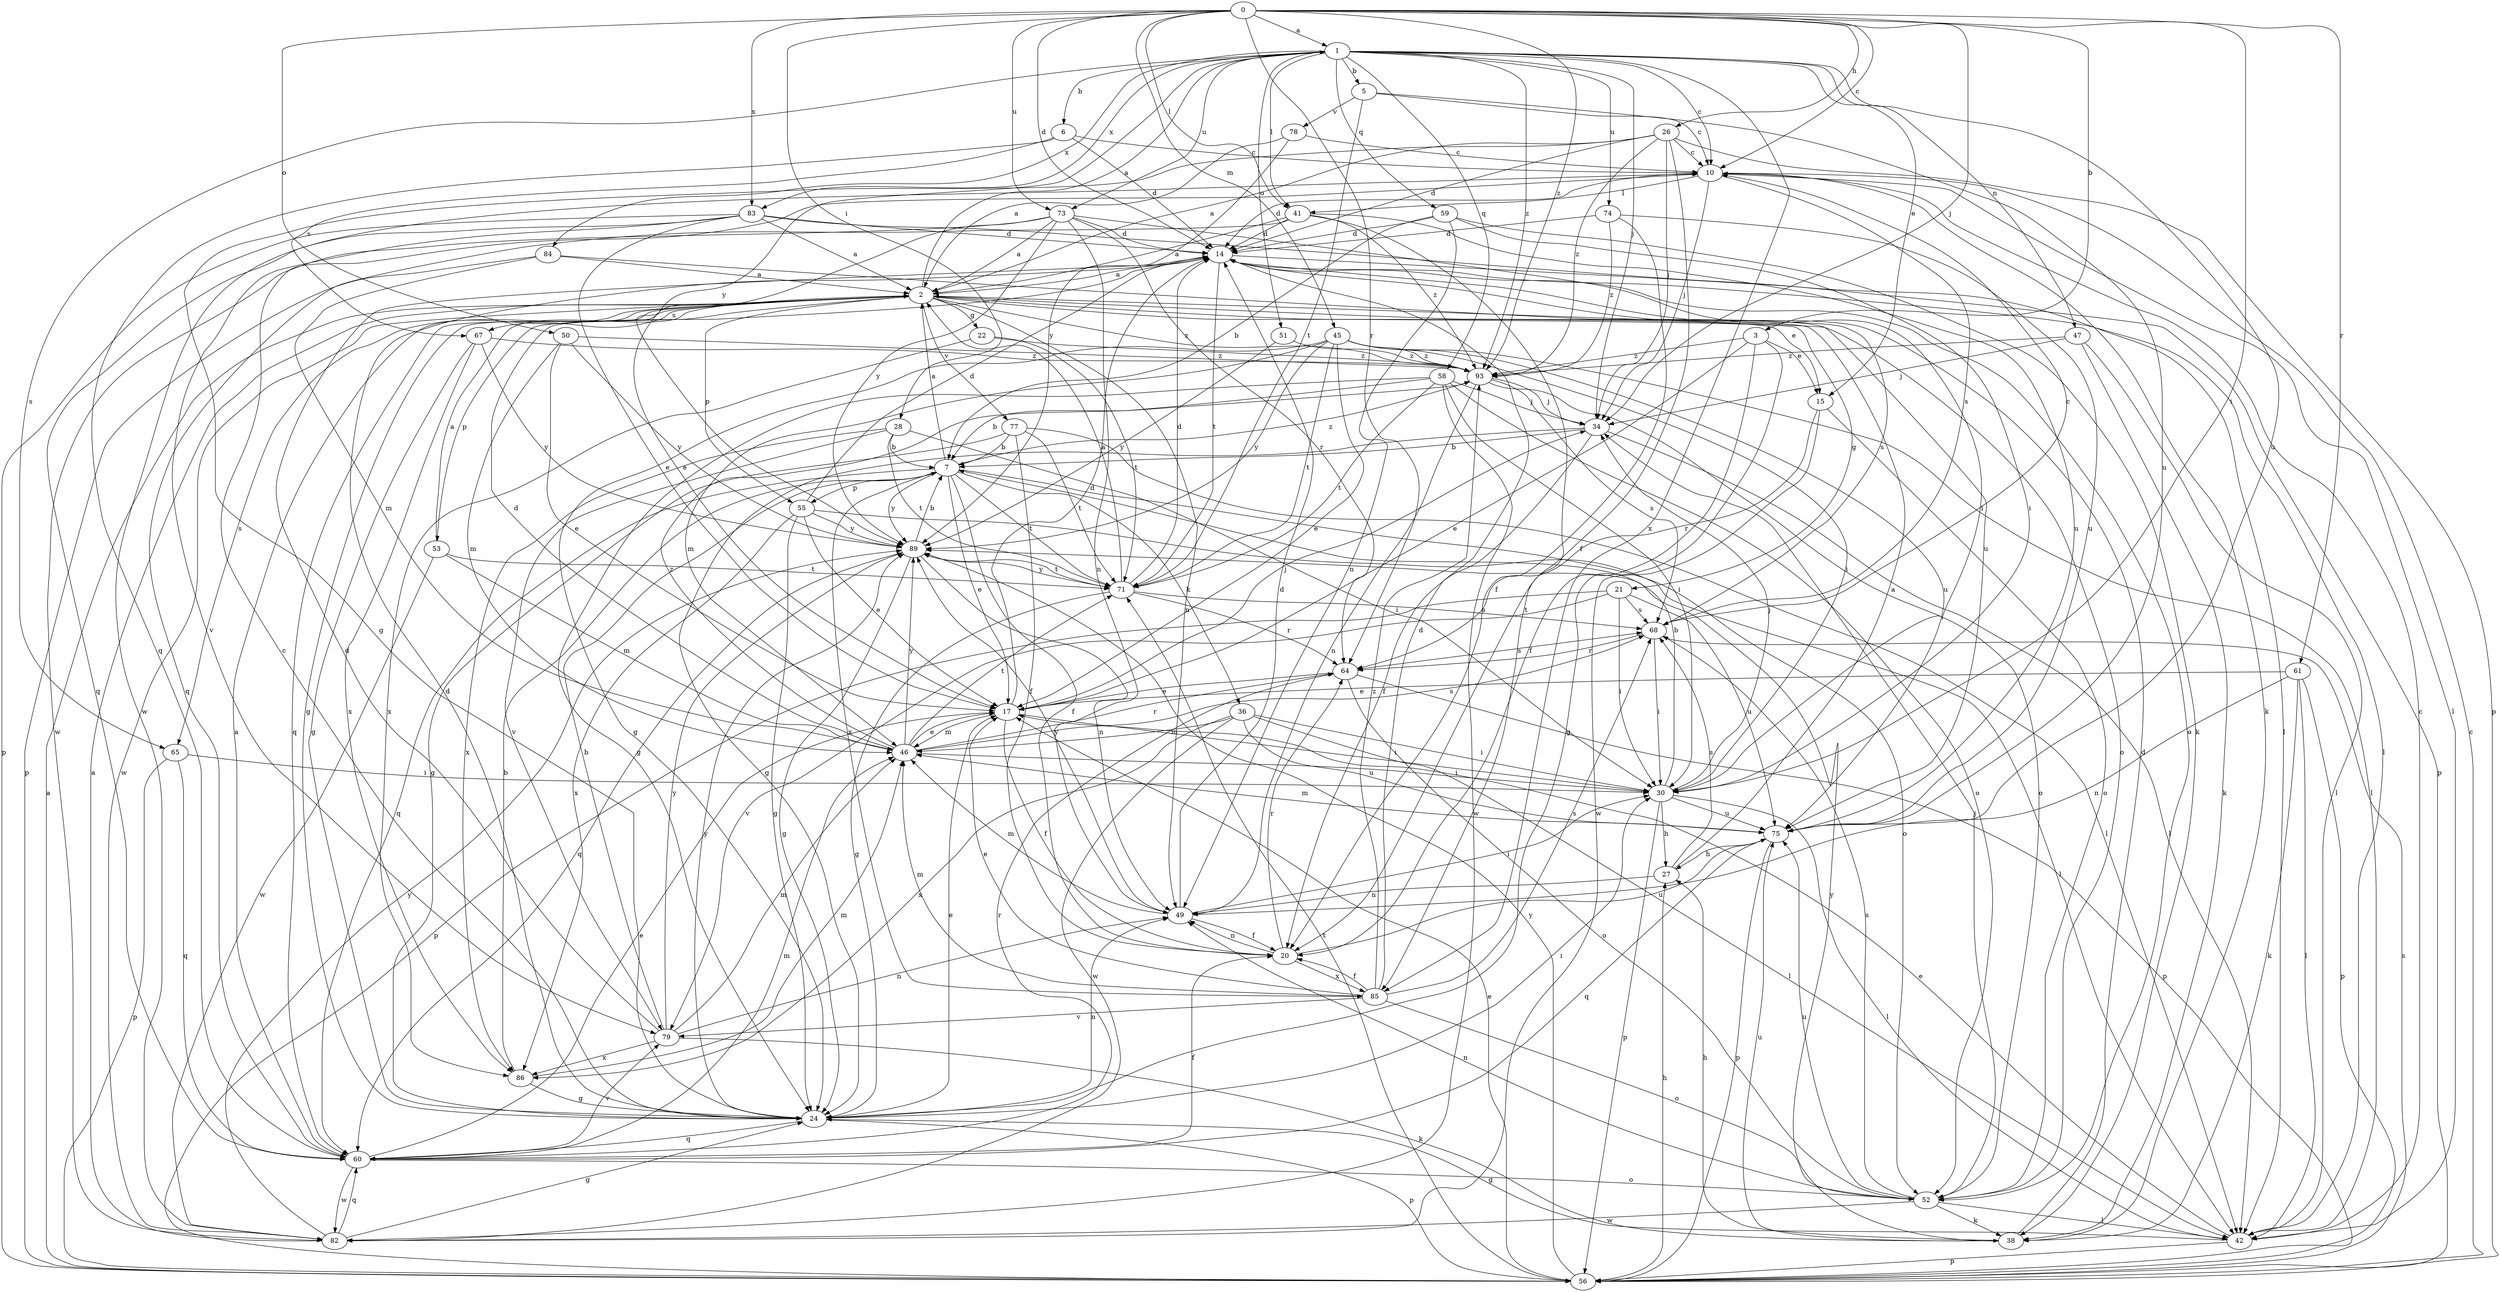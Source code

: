 strict digraph  {
0;
1;
2;
3;
5;
6;
7;
10;
14;
15;
17;
20;
21;
22;
24;
26;
27;
28;
30;
34;
36;
38;
41;
42;
45;
46;
47;
49;
50;
51;
52;
53;
55;
56;
58;
59;
60;
61;
64;
65;
67;
68;
71;
73;
74;
75;
77;
78;
79;
82;
83;
84;
85;
86;
89;
93;
0 -> 1  [label=a];
0 -> 3  [label=b];
0 -> 10  [label=c];
0 -> 14  [label=d];
0 -> 26  [label=h];
0 -> 28  [label=i];
0 -> 30  [label=i];
0 -> 34  [label=j];
0 -> 41  [label=l];
0 -> 45  [label=m];
0 -> 50  [label=o];
0 -> 61  [label=r];
0 -> 64  [label=r];
0 -> 73  [label=u];
0 -> 83  [label=x];
0 -> 93  [label=z];
1 -> 5  [label=b];
1 -> 6  [label=b];
1 -> 10  [label=c];
1 -> 15  [label=e];
1 -> 34  [label=j];
1 -> 41  [label=l];
1 -> 47  [label=n];
1 -> 51  [label=o];
1 -> 58  [label=q];
1 -> 59  [label=q];
1 -> 65  [label=s];
1 -> 73  [label=u];
1 -> 74  [label=u];
1 -> 75  [label=u];
1 -> 83  [label=x];
1 -> 84  [label=x];
1 -> 85  [label=x];
1 -> 89  [label=y];
1 -> 93  [label=z];
2 -> 1  [label=a];
2 -> 15  [label=e];
2 -> 21  [label=g];
2 -> 22  [label=g];
2 -> 24  [label=g];
2 -> 49  [label=n];
2 -> 52  [label=o];
2 -> 53  [label=p];
2 -> 55  [label=p];
2 -> 60  [label=q];
2 -> 65  [label=s];
2 -> 67  [label=s];
2 -> 77  [label=v];
2 -> 82  [label=w];
2 -> 93  [label=z];
3 -> 15  [label=e];
3 -> 17  [label=e];
3 -> 20  [label=f];
3 -> 24  [label=g];
3 -> 93  [label=z];
5 -> 10  [label=c];
5 -> 71  [label=t];
5 -> 75  [label=u];
5 -> 78  [label=v];
6 -> 10  [label=c];
6 -> 14  [label=d];
6 -> 60  [label=q];
6 -> 67  [label=s];
7 -> 2  [label=a];
7 -> 17  [label=e];
7 -> 20  [label=f];
7 -> 36  [label=k];
7 -> 52  [label=o];
7 -> 55  [label=p];
7 -> 60  [label=q];
7 -> 71  [label=t];
7 -> 85  [label=x];
7 -> 89  [label=y];
7 -> 93  [label=z];
10 -> 14  [label=d];
10 -> 34  [label=j];
10 -> 38  [label=k];
10 -> 41  [label=l];
10 -> 42  [label=l];
10 -> 68  [label=s];
10 -> 82  [label=w];
14 -> 2  [label=a];
14 -> 42  [label=l];
14 -> 52  [label=o];
14 -> 56  [label=p];
14 -> 68  [label=s];
14 -> 71  [label=t];
15 -> 52  [label=o];
15 -> 64  [label=r];
15 -> 82  [label=w];
17 -> 14  [label=d];
17 -> 20  [label=f];
17 -> 30  [label=i];
17 -> 34  [label=j];
17 -> 46  [label=m];
20 -> 49  [label=n];
20 -> 64  [label=r];
20 -> 75  [label=u];
20 -> 85  [label=x];
21 -> 30  [label=i];
21 -> 56  [label=p];
21 -> 68  [label=s];
21 -> 75  [label=u];
21 -> 79  [label=v];
22 -> 71  [label=t];
22 -> 86  [label=x];
22 -> 93  [label=z];
24 -> 10  [label=c];
24 -> 14  [label=d];
24 -> 17  [label=e];
24 -> 30  [label=i];
24 -> 49  [label=n];
24 -> 56  [label=p];
24 -> 60  [label=q];
24 -> 89  [label=y];
26 -> 2  [label=a];
26 -> 10  [label=c];
26 -> 14  [label=d];
26 -> 20  [label=f];
26 -> 24  [label=g];
26 -> 34  [label=j];
26 -> 56  [label=p];
26 -> 93  [label=z];
27 -> 2  [label=a];
27 -> 49  [label=n];
27 -> 68  [label=s];
28 -> 7  [label=b];
28 -> 30  [label=i];
28 -> 71  [label=t];
28 -> 79  [label=v];
28 -> 86  [label=x];
30 -> 7  [label=b];
30 -> 27  [label=h];
30 -> 34  [label=j];
30 -> 42  [label=l];
30 -> 56  [label=p];
30 -> 75  [label=u];
34 -> 7  [label=b];
34 -> 20  [label=f];
34 -> 24  [label=g];
34 -> 42  [label=l];
36 -> 30  [label=i];
36 -> 42  [label=l];
36 -> 46  [label=m];
36 -> 75  [label=u];
36 -> 82  [label=w];
36 -> 86  [label=x];
38 -> 14  [label=d];
38 -> 27  [label=h];
38 -> 75  [label=u];
38 -> 89  [label=y];
41 -> 2  [label=a];
41 -> 14  [label=d];
41 -> 60  [label=q];
41 -> 75  [label=u];
41 -> 93  [label=z];
41 -> 85  [label=t];
42 -> 10  [label=c];
42 -> 17  [label=e];
42 -> 24  [label=g];
42 -> 56  [label=p];
45 -> 17  [label=e];
45 -> 24  [label=g];
45 -> 30  [label=i];
45 -> 42  [label=l];
45 -> 46  [label=m];
45 -> 71  [label=t];
45 -> 75  [label=u];
45 -> 89  [label=y];
45 -> 93  [label=z];
46 -> 14  [label=d];
46 -> 17  [label=e];
46 -> 30  [label=i];
46 -> 64  [label=r];
46 -> 68  [label=s];
46 -> 71  [label=t];
46 -> 89  [label=y];
46 -> 93  [label=z];
47 -> 34  [label=j];
47 -> 38  [label=k];
47 -> 42  [label=l];
47 -> 93  [label=z];
49 -> 14  [label=d];
49 -> 20  [label=f];
49 -> 30  [label=i];
49 -> 46  [label=m];
49 -> 89  [label=y];
50 -> 17  [label=e];
50 -> 46  [label=m];
50 -> 89  [label=y];
50 -> 93  [label=z];
51 -> 89  [label=y];
51 -> 93  [label=z];
52 -> 34  [label=j];
52 -> 38  [label=k];
52 -> 42  [label=l];
52 -> 49  [label=n];
52 -> 68  [label=s];
52 -> 75  [label=u];
52 -> 82  [label=w];
53 -> 2  [label=a];
53 -> 46  [label=m];
53 -> 71  [label=t];
53 -> 82  [label=w];
55 -> 14  [label=d];
55 -> 17  [label=e];
55 -> 24  [label=g];
55 -> 42  [label=l];
55 -> 86  [label=x];
55 -> 89  [label=y];
56 -> 2  [label=a];
56 -> 10  [label=c];
56 -> 17  [label=e];
56 -> 27  [label=h];
56 -> 68  [label=s];
56 -> 71  [label=t];
56 -> 89  [label=y];
58 -> 7  [label=b];
58 -> 24  [label=g];
58 -> 30  [label=i];
58 -> 34  [label=j];
58 -> 52  [label=o];
58 -> 71  [label=t];
58 -> 82  [label=w];
59 -> 7  [label=b];
59 -> 14  [label=d];
59 -> 30  [label=i];
59 -> 38  [label=k];
59 -> 49  [label=n];
60 -> 2  [label=a];
60 -> 17  [label=e];
60 -> 20  [label=f];
60 -> 46  [label=m];
60 -> 52  [label=o];
60 -> 64  [label=r];
60 -> 79  [label=v];
60 -> 82  [label=w];
61 -> 17  [label=e];
61 -> 38  [label=k];
61 -> 42  [label=l];
61 -> 49  [label=n];
61 -> 56  [label=p];
64 -> 17  [label=e];
64 -> 52  [label=o];
64 -> 56  [label=p];
64 -> 68  [label=s];
65 -> 30  [label=i];
65 -> 56  [label=p];
65 -> 60  [label=q];
67 -> 24  [label=g];
67 -> 86  [label=x];
67 -> 89  [label=y];
67 -> 93  [label=z];
68 -> 10  [label=c];
68 -> 30  [label=i];
68 -> 64  [label=r];
71 -> 2  [label=a];
71 -> 14  [label=d];
71 -> 24  [label=g];
71 -> 64  [label=r];
71 -> 68  [label=s];
71 -> 89  [label=y];
73 -> 2  [label=a];
73 -> 14  [label=d];
73 -> 17  [label=e];
73 -> 30  [label=i];
73 -> 49  [label=n];
73 -> 64  [label=r];
73 -> 82  [label=w];
73 -> 89  [label=y];
74 -> 14  [label=d];
74 -> 20  [label=f];
74 -> 75  [label=u];
74 -> 93  [label=z];
75 -> 27  [label=h];
75 -> 46  [label=m];
75 -> 56  [label=p];
75 -> 60  [label=q];
77 -> 7  [label=b];
77 -> 20  [label=f];
77 -> 24  [label=g];
77 -> 42  [label=l];
77 -> 71  [label=t];
78 -> 2  [label=a];
78 -> 10  [label=c];
78 -> 89  [label=y];
79 -> 7  [label=b];
79 -> 14  [label=d];
79 -> 38  [label=k];
79 -> 46  [label=m];
79 -> 49  [label=n];
79 -> 86  [label=x];
79 -> 89  [label=y];
82 -> 2  [label=a];
82 -> 24  [label=g];
82 -> 60  [label=q];
82 -> 89  [label=y];
83 -> 2  [label=a];
83 -> 14  [label=d];
83 -> 17  [label=e];
83 -> 42  [label=l];
83 -> 56  [label=p];
83 -> 60  [label=q];
83 -> 79  [label=v];
84 -> 2  [label=a];
84 -> 46  [label=m];
84 -> 56  [label=p];
84 -> 75  [label=u];
85 -> 14  [label=d];
85 -> 17  [label=e];
85 -> 20  [label=f];
85 -> 46  [label=m];
85 -> 52  [label=o];
85 -> 68  [label=s];
85 -> 79  [label=v];
85 -> 93  [label=z];
86 -> 7  [label=b];
86 -> 24  [label=g];
86 -> 46  [label=m];
89 -> 7  [label=b];
89 -> 24  [label=g];
89 -> 49  [label=n];
89 -> 60  [label=q];
89 -> 71  [label=t];
93 -> 34  [label=j];
93 -> 49  [label=n];
93 -> 52  [label=o];
93 -> 68  [label=s];
}
